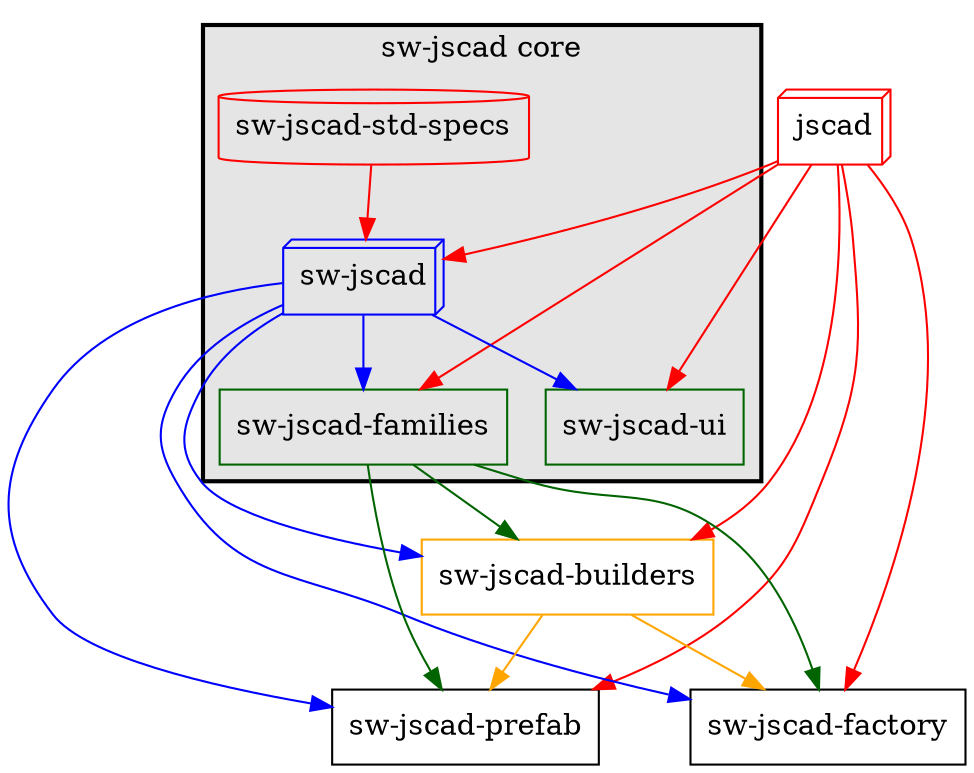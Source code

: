 digraph {
    node [shape = box;];
    
    jscad -> swJscad [color = red;];
    
    subgraph cluster_0 {
        label = "sw-jscad core";
        color = black;
        bgcolor = grey90;
        penwidth = 2;
        
        swJscadStdSpecs -> swJscad [color = red;];
        
        swJscad -> swJscadUi [color = blue;];
        swJscad -> swJscadFamilies [color = blue;];
    }
    
    jscad -> swJscadUi [color = red;];
    jscad -> swJscadFamilies [color = red;];
    jscad -> swJscadBuilders [color = red;];
    jscad -> swJscadFactory [color = red;];
    jscad -> swJscadPrefab [color = red;];
    
    swJscad -> swJscadBuilders [color = blue;];
    swJscad -> swJscadFactory [color = blue;];
    swJscad -> swJscadPrefab [color = blue;];
    
    swJscadFamilies -> swJscadBuilders [color = darkgreen;];
    swJscadFamilies -> swJscadFactory [color = darkgreen;];
    swJscadFamilies -> swJscadPrefab [color = darkgreen;];
    
    swJscadBuilders -> swJscadFactory [color = orange;];
    swJscadBuilders -> swJscadPrefab [color = orange;];
    
    jscad [shape = box3d;color = red;];
    swJscadStdSpecs [shape = cylinder;label = "sw-jscad-std-specs";color = red;];
    
    swJscad [shape = box3d;label = "sw-jscad";color = blue;];
    
    swJscadUi [label = "sw-jscad-ui";color = darkgreen;];
    swJscadFamilies [label = "sw-jscad-families";color = darkgreen;];
    
    swJscadBuilders [label = "sw-jscad-builders";color = orange;];
    
    swJscadFactory [label = "sw-jscad-factory";];
    swJscadPrefab [label = "sw-jscad-prefab";];
}